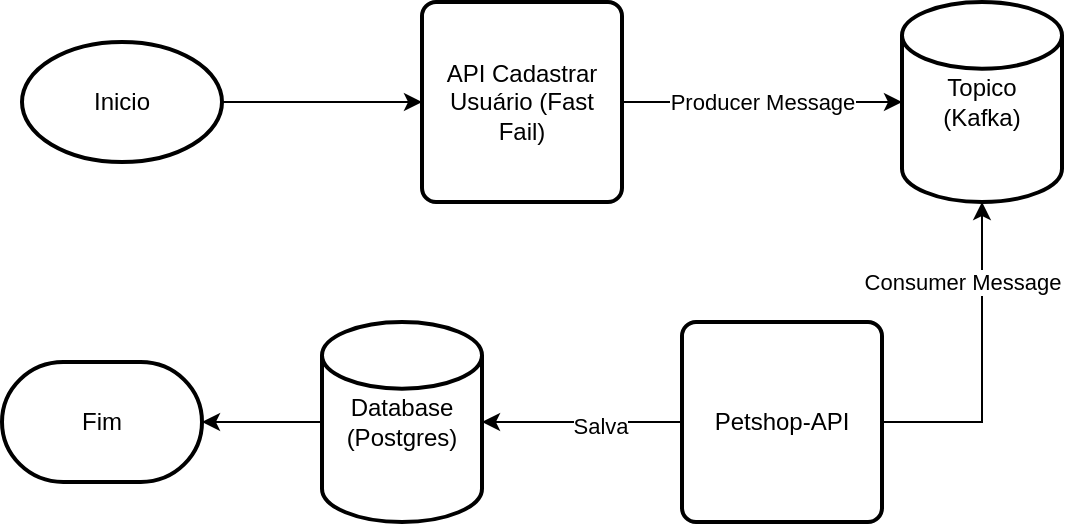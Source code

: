 <mxfile version="22.1.3" type="github">
  <diagram name="Página-1" id="MdCg0GDHvMsd0DE7V6tG">
    <mxGraphModel dx="804" dy="606" grid="1" gridSize="10" guides="1" tooltips="1" connect="1" arrows="1" fold="1" page="1" pageScale="1" pageWidth="827" pageHeight="1169" math="0" shadow="0">
      <root>
        <mxCell id="0" />
        <mxCell id="1" parent="0" />
        <mxCell id="zThOTNkUYDwe4VjumfKr-3" style="edgeStyle=orthogonalEdgeStyle;rounded=0;orthogonalLoop=1;jettySize=auto;html=1;exitX=1;exitY=0.5;exitDx=0;exitDy=0;exitPerimeter=0;" parent="1" source="zThOTNkUYDwe4VjumfKr-1" target="zThOTNkUYDwe4VjumfKr-2" edge="1">
          <mxGeometry relative="1" as="geometry" />
        </mxCell>
        <mxCell id="zThOTNkUYDwe4VjumfKr-1" value="Inicio" style="strokeWidth=2;html=1;shape=mxgraph.flowchart.start_1;whiteSpace=wrap;" parent="1" vertex="1">
          <mxGeometry x="80" y="110" width="100" height="60" as="geometry" />
        </mxCell>
        <mxCell id="zThOTNkUYDwe4VjumfKr-2" value="API Cadastrar Usuário (Fast Fail)" style="rounded=1;whiteSpace=wrap;html=1;absoluteArcSize=1;arcSize=14;strokeWidth=2;" parent="1" vertex="1">
          <mxGeometry x="280" y="90" width="100" height="100" as="geometry" />
        </mxCell>
        <mxCell id="zThOTNkUYDwe4VjumfKr-4" value="Topico&lt;br&gt;(Kafka)" style="strokeWidth=2;html=1;shape=mxgraph.flowchart.database;whiteSpace=wrap;" parent="1" vertex="1">
          <mxGeometry x="520" y="90" width="80" height="100" as="geometry" />
        </mxCell>
        <mxCell id="zThOTNkUYDwe4VjumfKr-5" style="edgeStyle=orthogonalEdgeStyle;rounded=0;orthogonalLoop=1;jettySize=auto;html=1;entryX=0;entryY=0.5;entryDx=0;entryDy=0;entryPerimeter=0;" parent="1" source="zThOTNkUYDwe4VjumfKr-2" target="zThOTNkUYDwe4VjumfKr-4" edge="1">
          <mxGeometry relative="1" as="geometry" />
        </mxCell>
        <mxCell id="zThOTNkUYDwe4VjumfKr-6" value="Producer Message" style="edgeLabel;html=1;align=center;verticalAlign=middle;resizable=0;points=[];" parent="zThOTNkUYDwe4VjumfKr-5" vertex="1" connectable="0">
          <mxGeometry x="0.127" y="1" relative="1" as="geometry">
            <mxPoint x="-9" y="1" as="offset" />
          </mxGeometry>
        </mxCell>
        <mxCell id="zThOTNkUYDwe4VjumfKr-7" value="Petshop-API" style="rounded=1;whiteSpace=wrap;html=1;absoluteArcSize=1;arcSize=14;strokeWidth=2;" parent="1" vertex="1">
          <mxGeometry x="410" y="250" width="100" height="100" as="geometry" />
        </mxCell>
        <mxCell id="zThOTNkUYDwe4VjumfKr-8" style="edgeStyle=orthogonalEdgeStyle;rounded=0;orthogonalLoop=1;jettySize=auto;html=1;entryX=0.5;entryY=1;entryDx=0;entryDy=0;entryPerimeter=0;" parent="1" source="zThOTNkUYDwe4VjumfKr-7" target="zThOTNkUYDwe4VjumfKr-4" edge="1">
          <mxGeometry relative="1" as="geometry" />
        </mxCell>
        <mxCell id="zThOTNkUYDwe4VjumfKr-9" value="Consumer Message" style="edgeLabel;html=1;align=center;verticalAlign=middle;resizable=0;points=[];" parent="zThOTNkUYDwe4VjumfKr-8" vertex="1" connectable="0">
          <mxGeometry x="-0.375" y="-4" relative="1" as="geometry">
            <mxPoint x="-14" y="-70" as="offset" />
          </mxGeometry>
        </mxCell>
        <mxCell id="zThOTNkUYDwe4VjumfKr-10" value="Database (Postgres)" style="strokeWidth=2;html=1;shape=mxgraph.flowchart.database;whiteSpace=wrap;" parent="1" vertex="1">
          <mxGeometry x="230" y="250" width="80" height="100" as="geometry" />
        </mxCell>
        <mxCell id="zThOTNkUYDwe4VjumfKr-11" style="edgeStyle=orthogonalEdgeStyle;rounded=0;orthogonalLoop=1;jettySize=auto;html=1;entryX=1;entryY=0.5;entryDx=0;entryDy=0;entryPerimeter=0;" parent="1" source="zThOTNkUYDwe4VjumfKr-7" target="zThOTNkUYDwe4VjumfKr-10" edge="1">
          <mxGeometry relative="1" as="geometry" />
        </mxCell>
        <mxCell id="zThOTNkUYDwe4VjumfKr-12" value="Salva" style="edgeLabel;html=1;align=center;verticalAlign=middle;resizable=0;points=[];" parent="zThOTNkUYDwe4VjumfKr-11" vertex="1" connectable="0">
          <mxGeometry x="-0.185" y="2" relative="1" as="geometry">
            <mxPoint as="offset" />
          </mxGeometry>
        </mxCell>
        <mxCell id="zThOTNkUYDwe4VjumfKr-13" value="Fim" style="strokeWidth=2;html=1;shape=mxgraph.flowchart.terminator;whiteSpace=wrap;" parent="1" vertex="1">
          <mxGeometry x="70" y="270" width="100" height="60" as="geometry" />
        </mxCell>
        <mxCell id="zThOTNkUYDwe4VjumfKr-14" style="edgeStyle=orthogonalEdgeStyle;rounded=0;orthogonalLoop=1;jettySize=auto;html=1;entryX=1;entryY=0.5;entryDx=0;entryDy=0;entryPerimeter=0;" parent="1" source="zThOTNkUYDwe4VjumfKr-10" target="zThOTNkUYDwe4VjumfKr-13" edge="1">
          <mxGeometry relative="1" as="geometry" />
        </mxCell>
      </root>
    </mxGraphModel>
  </diagram>
</mxfile>
